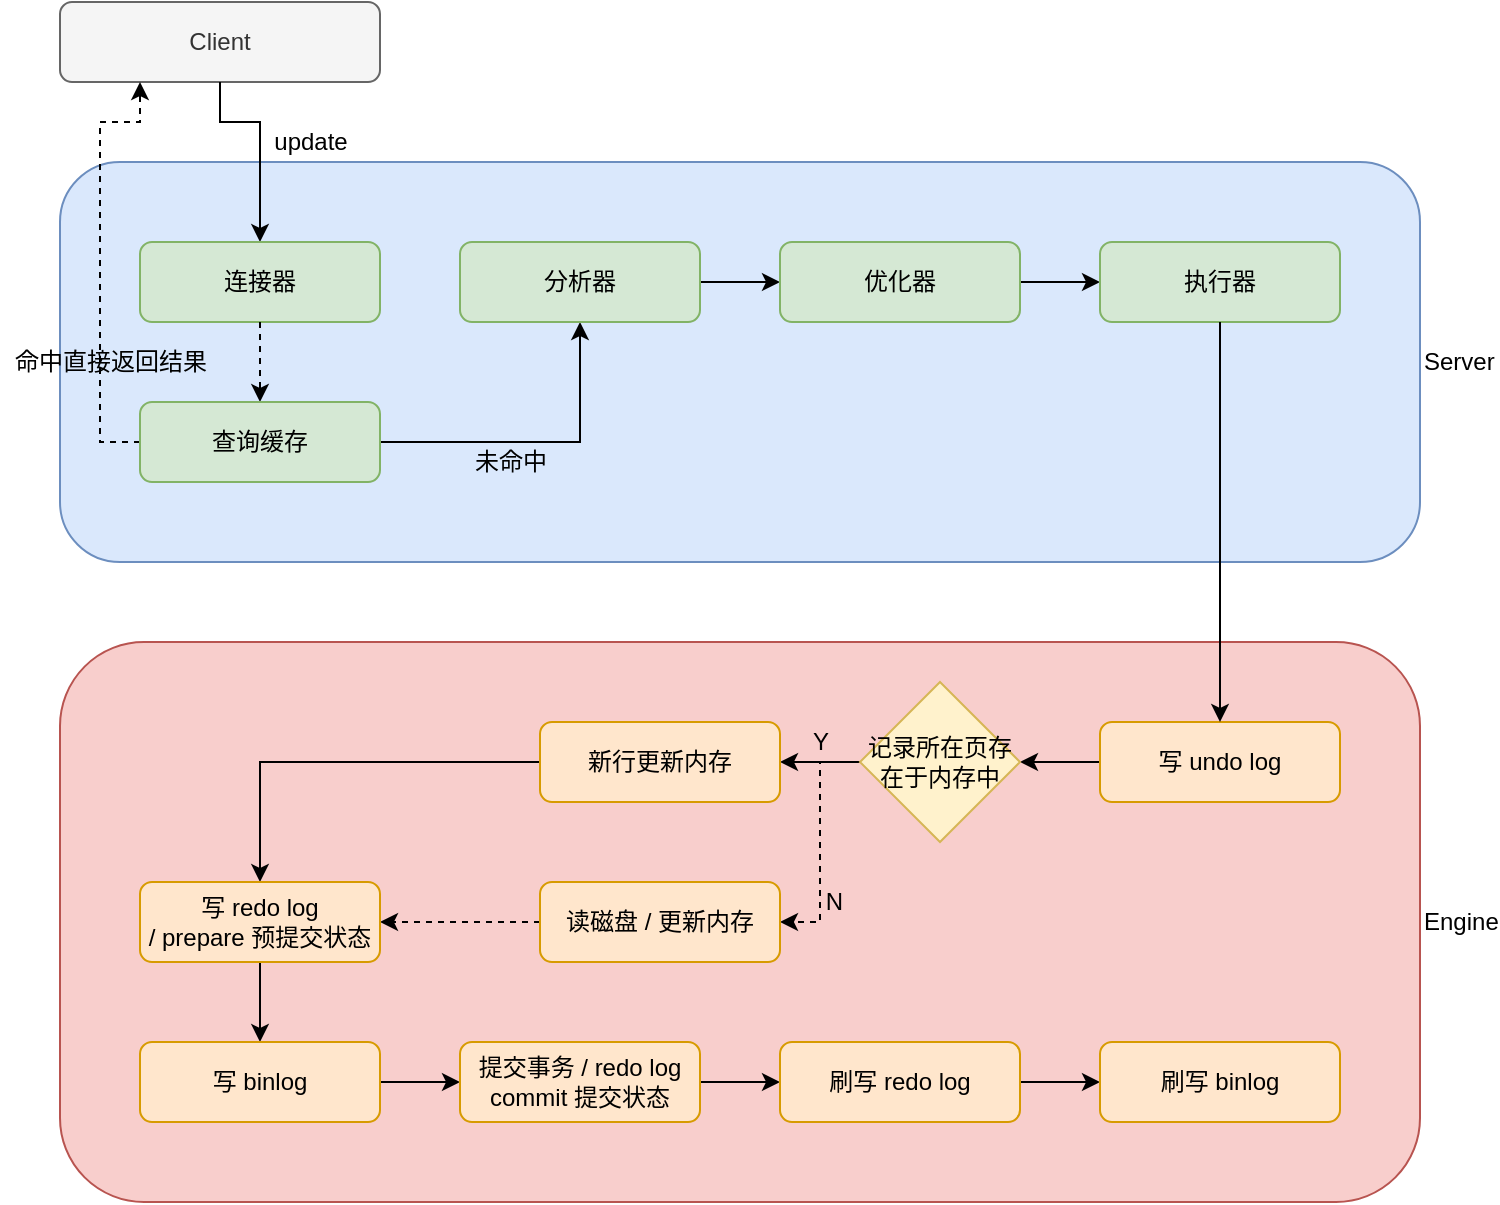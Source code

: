 <mxfile version="12.4.2" type="device" pages="1"><diagram id="Cn5OStMrkCAOweUIpFYz" name="第 1 页"><mxGraphModel dx="1106" dy="822" grid="1" gridSize="10" guides="1" tooltips="1" connect="1" arrows="1" fold="1" page="1" pageScale="1" pageWidth="827" pageHeight="1169" math="0" shadow="0"><root><mxCell id="0"/><mxCell id="1" parent="0"/><mxCell id="39hgLxMKJOThyxi6uKop-1" value="Client" style="rounded=1;whiteSpace=wrap;html=1;labelPosition=center;verticalLabelPosition=middle;align=center;verticalAlign=middle;fillColor=#f5f5f5;strokeColor=#666666;fontColor=#333333;" parent="1" vertex="1"><mxGeometry x="40" y="40" width="160" height="40" as="geometry"/></mxCell><mxCell id="39hgLxMKJOThyxi6uKop-2" value="Server" style="rounded=1;whiteSpace=wrap;html=1;labelPosition=right;verticalLabelPosition=middle;align=left;verticalAlign=middle;fillColor=#dae8fc;strokeColor=#6c8ebf;" parent="1" vertex="1"><mxGeometry x="40" y="120" width="680" height="200" as="geometry"/></mxCell><mxCell id="39hgLxMKJOThyxi6uKop-6" style="edgeStyle=orthogonalEdgeStyle;rounded=0;orthogonalLoop=1;jettySize=auto;html=1;exitX=0.5;exitY=1;exitDx=0;exitDy=0;" parent="1" target="39hgLxMKJOThyxi6uKop-5" edge="1" source="39hgLxMKJOThyxi6uKop-1"><mxGeometry relative="1" as="geometry"><mxPoint x="140" y="80" as="sourcePoint"/><Array as="points"><mxPoint x="120" y="100"/><mxPoint x="140" y="100"/></Array></mxGeometry></mxCell><mxCell id="39hgLxMKJOThyxi6uKop-8" style="edgeStyle=orthogonalEdgeStyle;rounded=0;orthogonalLoop=1;jettySize=auto;html=1;exitX=1;exitY=0.5;exitDx=0;exitDy=0;" parent="1" source="39hgLxMKJOThyxi6uKop-13" target="39hgLxMKJOThyxi6uKop-7" edge="1"><mxGeometry relative="1" as="geometry"><Array as="points"><mxPoint x="300" y="260"/></Array></mxGeometry></mxCell><mxCell id="39hgLxMKJOThyxi6uKop-5" value="连接器" style="rounded=1;whiteSpace=wrap;html=1;fillColor=#d5e8d4;strokeColor=#82b366;" parent="1" vertex="1"><mxGeometry x="80" y="160" width="120" height="40" as="geometry"/></mxCell><mxCell id="39hgLxMKJOThyxi6uKop-10" style="edgeStyle=orthogonalEdgeStyle;rounded=0;orthogonalLoop=1;jettySize=auto;html=1;entryX=0;entryY=0.5;entryDx=0;entryDy=0;" parent="1" source="39hgLxMKJOThyxi6uKop-7" target="39hgLxMKJOThyxi6uKop-9" edge="1"><mxGeometry relative="1" as="geometry"/></mxCell><mxCell id="39hgLxMKJOThyxi6uKop-14" style="edgeStyle=orthogonalEdgeStyle;rounded=0;orthogonalLoop=1;jettySize=auto;html=1;dashed=1;" parent="1" target="39hgLxMKJOThyxi6uKop-13" edge="1"><mxGeometry relative="1" as="geometry"><mxPoint x="140" y="200" as="sourcePoint"/><Array as="points"><mxPoint x="140" y="200"/></Array></mxGeometry></mxCell><mxCell id="39hgLxMKJOThyxi6uKop-7" value="分析器" style="rounded=1;whiteSpace=wrap;html=1;fillColor=#d5e8d4;strokeColor=#82b366;" parent="1" vertex="1"><mxGeometry x="240" y="160" width="120" height="40" as="geometry"/></mxCell><mxCell id="39hgLxMKJOThyxi6uKop-12" style="edgeStyle=orthogonalEdgeStyle;rounded=0;orthogonalLoop=1;jettySize=auto;html=1;" parent="1" source="39hgLxMKJOThyxi6uKop-9" target="39hgLxMKJOThyxi6uKop-11" edge="1"><mxGeometry relative="1" as="geometry"/></mxCell><mxCell id="39hgLxMKJOThyxi6uKop-9" value="优化器" style="rounded=1;whiteSpace=wrap;html=1;fillColor=#d5e8d4;strokeColor=#82b366;" parent="1" vertex="1"><mxGeometry x="400" y="160" width="120" height="40" as="geometry"/></mxCell><mxCell id="39hgLxMKJOThyxi6uKop-11" value="执行器" style="rounded=1;whiteSpace=wrap;html=1;fillColor=#d5e8d4;strokeColor=#82b366;" parent="1" vertex="1"><mxGeometry x="560" y="160" width="120" height="40" as="geometry"/></mxCell><mxCell id="39hgLxMKJOThyxi6uKop-15" style="edgeStyle=orthogonalEdgeStyle;rounded=0;orthogonalLoop=1;jettySize=auto;html=1;entryX=0.25;entryY=1;entryDx=0;entryDy=0;dashed=1;" parent="1" source="39hgLxMKJOThyxi6uKop-13" target="39hgLxMKJOThyxi6uKop-1" edge="1"><mxGeometry relative="1" as="geometry"><Array as="points"><mxPoint x="60" y="260"/><mxPoint x="60" y="100"/><mxPoint x="80" y="100"/></Array></mxGeometry></mxCell><mxCell id="39hgLxMKJOThyxi6uKop-13" value="查询缓存" style="rounded=1;whiteSpace=wrap;html=1;fillColor=#d5e8d4;strokeColor=#82b366;" parent="1" vertex="1"><mxGeometry x="80" y="240" width="120" height="40" as="geometry"/></mxCell><mxCell id="39hgLxMKJOThyxi6uKop-16" value="命中直接返回结果" style="text;html=1;align=center;verticalAlign=middle;resizable=0;points=[];;autosize=1;" parent="1" vertex="1"><mxGeometry x="10" y="210" width="110" height="20" as="geometry"/></mxCell><mxCell id="39hgLxMKJOThyxi6uKop-18" value="Engine" style="rounded=1;whiteSpace=wrap;html=1;labelPosition=right;verticalLabelPosition=middle;align=left;verticalAlign=middle;fillColor=#f8cecc;strokeColor=#b85450;" parent="1" vertex="1"><mxGeometry x="40" y="360" width="680" height="280" as="geometry"/></mxCell><mxCell id="39hgLxMKJOThyxi6uKop-23" style="edgeStyle=orthogonalEdgeStyle;rounded=0;orthogonalLoop=1;jettySize=auto;html=1;" parent="1" source="39hgLxMKJOThyxi6uKop-19" target="39hgLxMKJOThyxi6uKop-22" edge="1"><mxGeometry relative="1" as="geometry"/></mxCell><mxCell id="39hgLxMKJOThyxi6uKop-19" value="写 undo log" style="rounded=1;whiteSpace=wrap;html=1;fillColor=#ffe6cc;strokeColor=#d79b00;" parent="1" vertex="1"><mxGeometry x="560" y="400" width="120" height="40" as="geometry"/></mxCell><mxCell id="39hgLxMKJOThyxi6uKop-20" style="edgeStyle=orthogonalEdgeStyle;rounded=0;orthogonalLoop=1;jettySize=auto;html=1;" parent="1" source="39hgLxMKJOThyxi6uKop-11" target="39hgLxMKJOThyxi6uKop-19" edge="1"><mxGeometry relative="1" as="geometry"/></mxCell><mxCell id="39hgLxMKJOThyxi6uKop-25" style="edgeStyle=orthogonalEdgeStyle;rounded=0;orthogonalLoop=1;jettySize=auto;html=1;entryX=1;entryY=0.5;entryDx=0;entryDy=0;" parent="1" source="39hgLxMKJOThyxi6uKop-22" target="39hgLxMKJOThyxi6uKop-24" edge="1"><mxGeometry relative="1" as="geometry"/></mxCell><mxCell id="39hgLxMKJOThyxi6uKop-28" style="edgeStyle=orthogonalEdgeStyle;rounded=0;orthogonalLoop=1;jettySize=auto;html=1;entryX=1;entryY=0.5;entryDx=0;entryDy=0;dashed=1;" parent="1" source="39hgLxMKJOThyxi6uKop-22" target="39hgLxMKJOThyxi6uKop-27" edge="1"><mxGeometry relative="1" as="geometry"/></mxCell><mxCell id="39hgLxMKJOThyxi6uKop-22" value="&lt;span style=&quot;white-space: normal&quot;&gt;记录所在页存在于内存中&lt;/span&gt;" style="rhombus;whiteSpace=wrap;html=1;fillColor=#fff2cc;strokeColor=#d6b656;" parent="1" vertex="1"><mxGeometry x="440" y="380" width="80" height="80" as="geometry"/></mxCell><mxCell id="39hgLxMKJOThyxi6uKop-31" style="edgeStyle=orthogonalEdgeStyle;rounded=0;orthogonalLoop=1;jettySize=auto;html=1;" parent="1" source="39hgLxMKJOThyxi6uKop-24" target="39hgLxMKJOThyxi6uKop-30" edge="1"><mxGeometry relative="1" as="geometry"/></mxCell><mxCell id="39hgLxMKJOThyxi6uKop-24" value="新行更新内存" style="rounded=1;whiteSpace=wrap;html=1;fillColor=#ffe6cc;strokeColor=#d79b00;" parent="1" vertex="1"><mxGeometry x="280" y="400" width="120" height="40" as="geometry"/></mxCell><mxCell id="39hgLxMKJOThyxi6uKop-26" value="Y" style="text;html=1;align=center;verticalAlign=middle;resizable=0;points=[];;autosize=1;" parent="1" vertex="1"><mxGeometry x="410" y="400" width="20" height="20" as="geometry"/></mxCell><mxCell id="39hgLxMKJOThyxi6uKop-32" style="edgeStyle=orthogonalEdgeStyle;rounded=0;orthogonalLoop=1;jettySize=auto;html=1;dashed=1;" parent="1" source="39hgLxMKJOThyxi6uKop-27" target="39hgLxMKJOThyxi6uKop-30" edge="1"><mxGeometry relative="1" as="geometry"/></mxCell><mxCell id="39hgLxMKJOThyxi6uKop-27" value="读磁盘 / 更新内存" style="rounded=1;whiteSpace=wrap;html=1;fillColor=#ffe6cc;strokeColor=#d79b00;" parent="1" vertex="1"><mxGeometry x="280" y="480" width="120" height="40" as="geometry"/></mxCell><mxCell id="39hgLxMKJOThyxi6uKop-29" value="&amp;nbsp;N" style="text;html=1;align=center;verticalAlign=middle;resizable=0;points=[];;autosize=1;" parent="1" vertex="1"><mxGeometry x="410" y="480" width="30" height="20" as="geometry"/></mxCell><mxCell id="39hgLxMKJOThyxi6uKop-34" style="edgeStyle=orthogonalEdgeStyle;rounded=0;orthogonalLoop=1;jettySize=auto;html=1;" parent="1" source="39hgLxMKJOThyxi6uKop-30" target="39hgLxMKJOThyxi6uKop-33" edge="1"><mxGeometry relative="1" as="geometry"/></mxCell><mxCell id="39hgLxMKJOThyxi6uKop-30" value="写 redo log /&amp;nbsp;&lt;span style=&quot;white-space: nowrap&quot;&gt;prepare 预提交状态&lt;/span&gt;" style="rounded=1;whiteSpace=wrap;html=1;fillColor=#ffe6cc;strokeColor=#d79b00;" parent="1" vertex="1"><mxGeometry x="80" y="480" width="120" height="40" as="geometry"/></mxCell><mxCell id="39hgLxMKJOThyxi6uKop-36" style="edgeStyle=orthogonalEdgeStyle;rounded=0;orthogonalLoop=1;jettySize=auto;html=1;entryX=0;entryY=0.5;entryDx=0;entryDy=0;" parent="1" source="39hgLxMKJOThyxi6uKop-33" target="39hgLxMKJOThyxi6uKop-35" edge="1"><mxGeometry relative="1" as="geometry"><Array as="points"><mxPoint x="230" y="580"/><mxPoint x="230" y="580"/></Array></mxGeometry></mxCell><mxCell id="39hgLxMKJOThyxi6uKop-33" value="写 binlog" style="rounded=1;whiteSpace=wrap;html=1;fillColor=#ffe6cc;strokeColor=#d79b00;" parent="1" vertex="1"><mxGeometry x="80" y="560" width="120" height="40" as="geometry"/></mxCell><mxCell id="39hgLxMKJOThyxi6uKop-38" style="edgeStyle=orthogonalEdgeStyle;rounded=0;orthogonalLoop=1;jettySize=auto;html=1;entryX=0;entryY=0.5;entryDx=0;entryDy=0;" parent="1" source="39hgLxMKJOThyxi6uKop-35" target="39hgLxMKJOThyxi6uKop-37" edge="1"><mxGeometry relative="1" as="geometry"/></mxCell><mxCell id="39hgLxMKJOThyxi6uKop-35" value="提交事务 / redo log commit 提交状态" style="rounded=1;whiteSpace=wrap;html=1;fillColor=#ffe6cc;strokeColor=#d79b00;" parent="1" vertex="1"><mxGeometry x="240" y="560" width="120" height="40" as="geometry"/></mxCell><mxCell id="39hgLxMKJOThyxi6uKop-40" style="edgeStyle=orthogonalEdgeStyle;rounded=0;orthogonalLoop=1;jettySize=auto;html=1;" parent="1" source="39hgLxMKJOThyxi6uKop-37" target="39hgLxMKJOThyxi6uKop-39" edge="1"><mxGeometry relative="1" as="geometry"/></mxCell><mxCell id="39hgLxMKJOThyxi6uKop-37" value="刷写 redo log" style="rounded=1;whiteSpace=wrap;html=1;fillColor=#ffe6cc;strokeColor=#d79b00;" parent="1" vertex="1"><mxGeometry x="400" y="560" width="120" height="40" as="geometry"/></mxCell><mxCell id="39hgLxMKJOThyxi6uKop-39" value="刷写 binlog" style="rounded=1;whiteSpace=wrap;html=1;fillColor=#ffe6cc;strokeColor=#d79b00;" parent="1" vertex="1"><mxGeometry x="560" y="560" width="120" height="40" as="geometry"/></mxCell><mxCell id="39hgLxMKJOThyxi6uKop-41" value="update" style="text;html=1;align=center;verticalAlign=middle;resizable=0;points=[];;autosize=1;" parent="1" vertex="1"><mxGeometry x="140" y="100" width="50" height="20" as="geometry"/></mxCell><mxCell id="cl0fvu4_gmpBy6yRIax6-1" value="未命中" style="text;html=1;align=center;verticalAlign=middle;resizable=0;points=[];;autosize=1;" vertex="1" parent="1"><mxGeometry x="240" y="260" width="50" height="20" as="geometry"/></mxCell></root></mxGraphModel></diagram></mxfile>